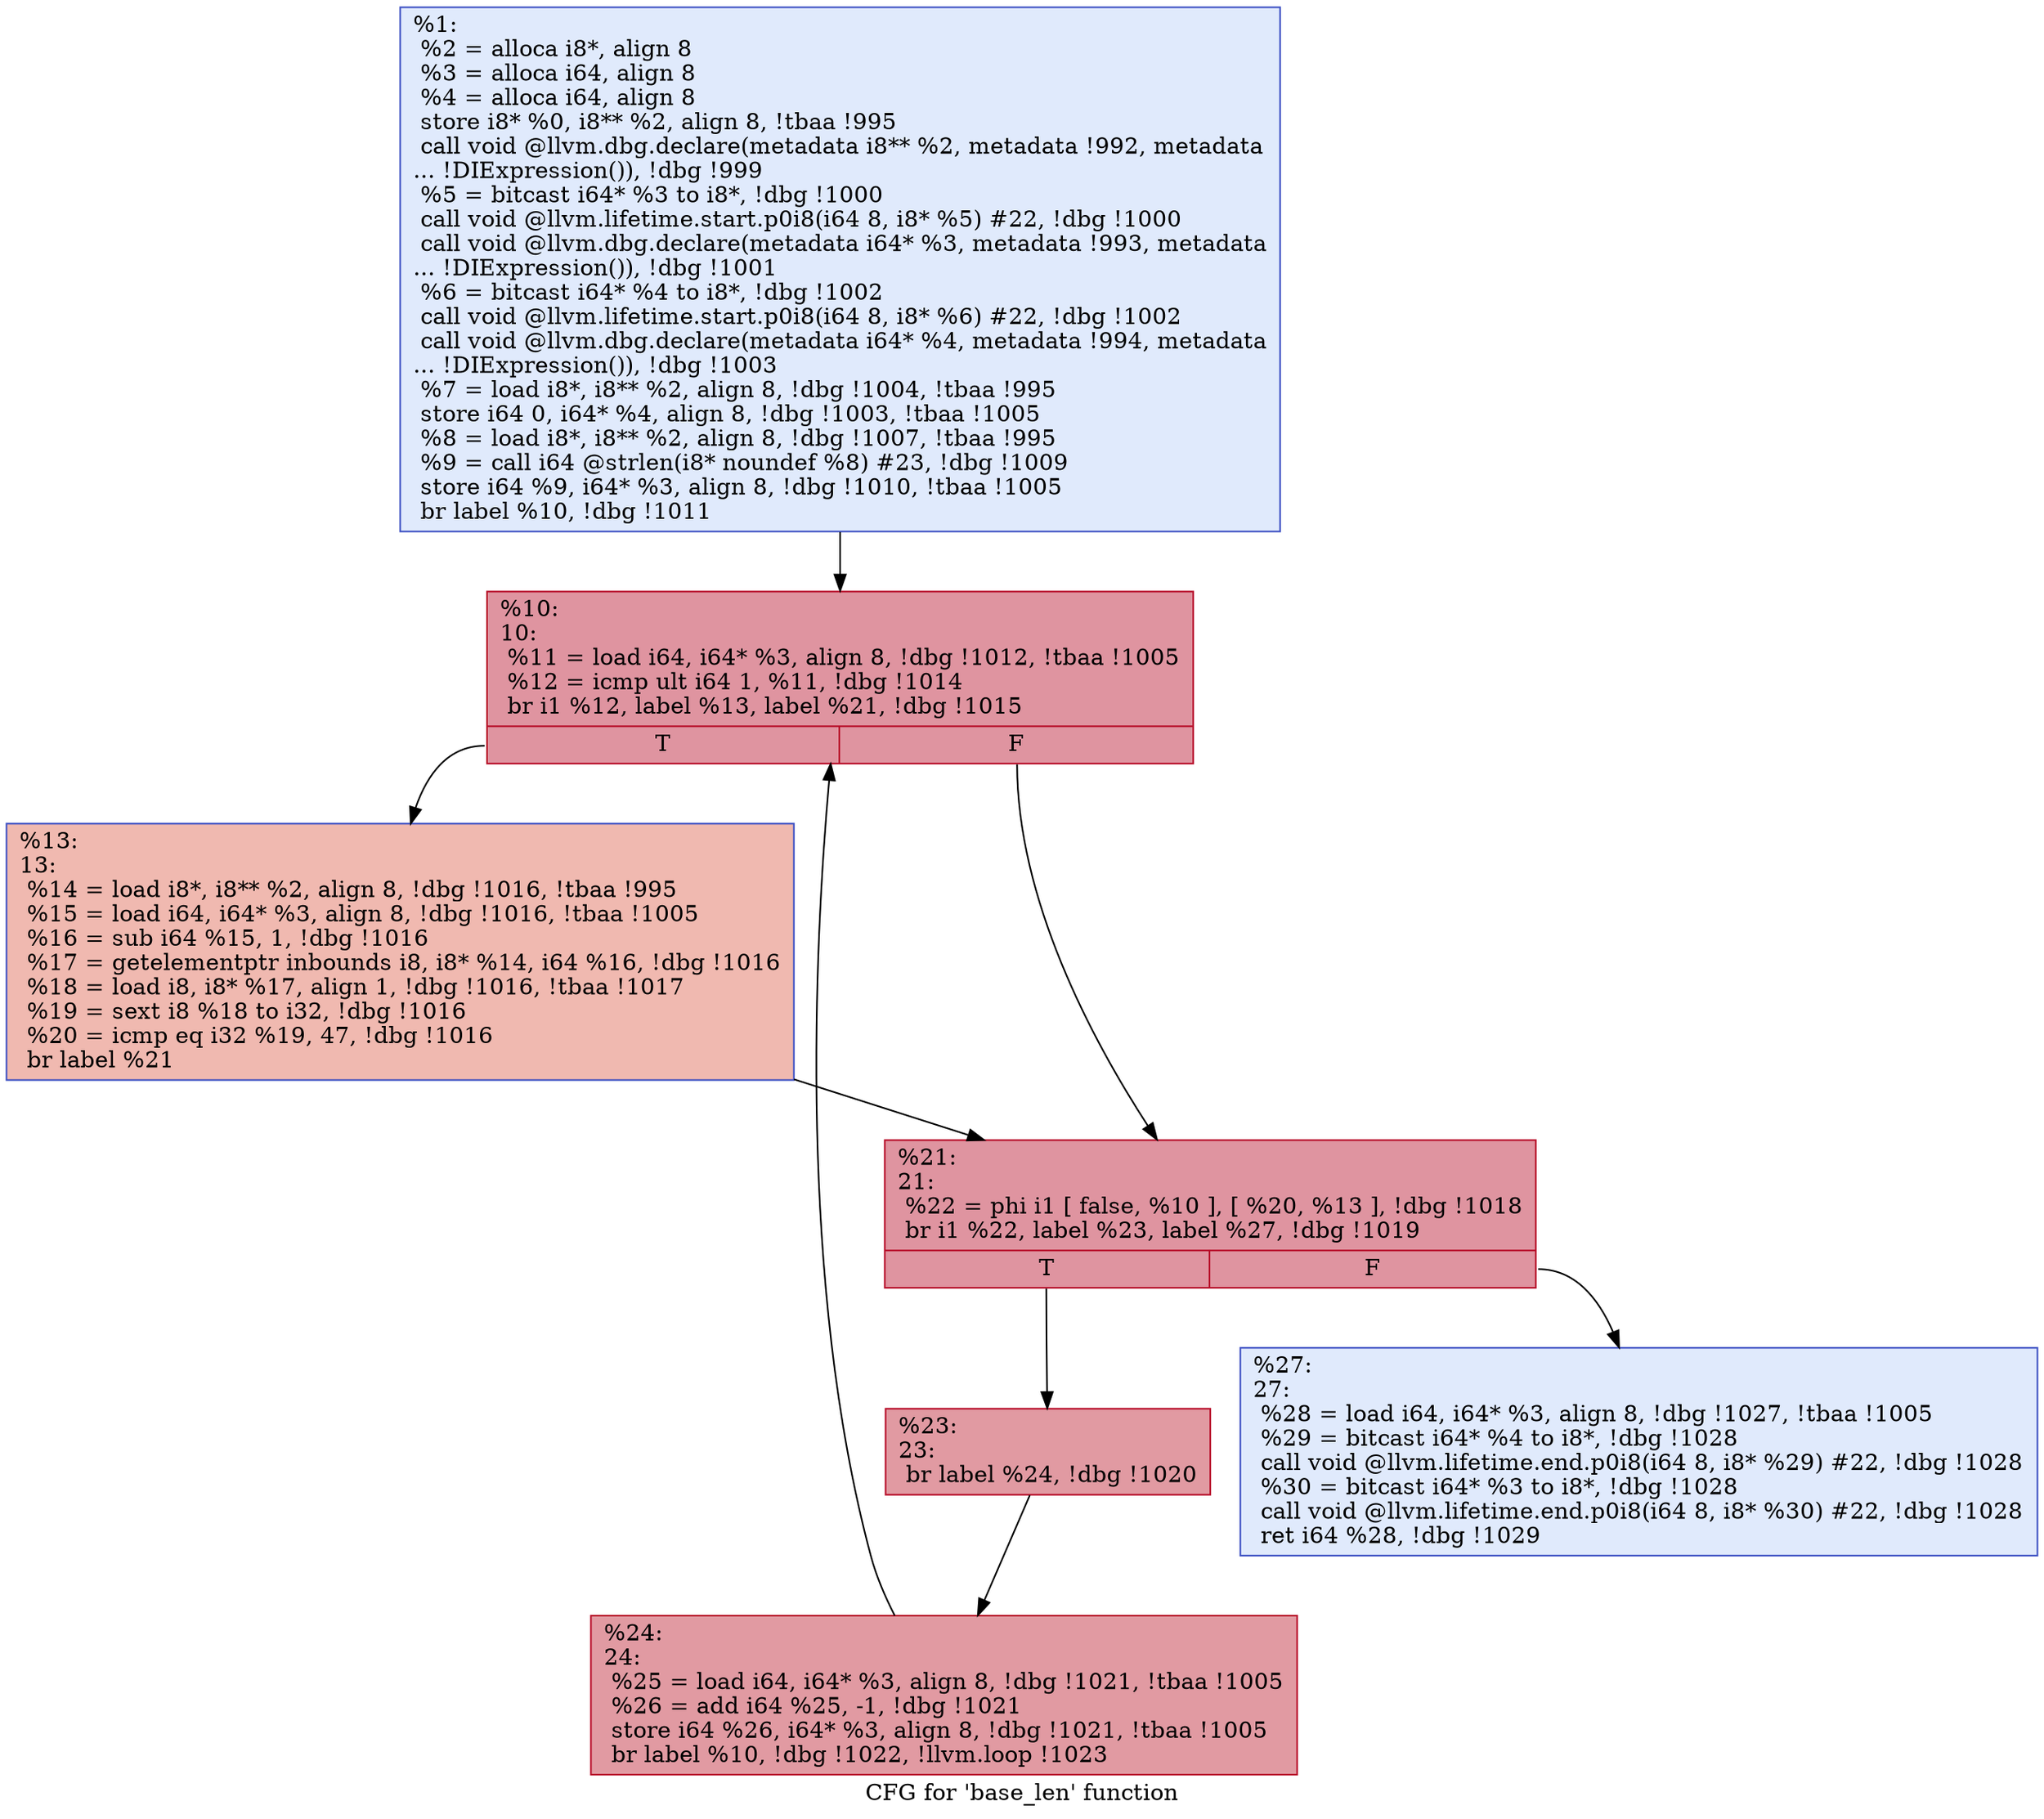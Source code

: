 digraph "CFG for 'base_len' function" {
	label="CFG for 'base_len' function";

	Node0x1350130 [shape=record,color="#3d50c3ff", style=filled, fillcolor="#b9d0f970",label="{%1:\l  %2 = alloca i8*, align 8\l  %3 = alloca i64, align 8\l  %4 = alloca i64, align 8\l  store i8* %0, i8** %2, align 8, !tbaa !995\l  call void @llvm.dbg.declare(metadata i8** %2, metadata !992, metadata\l... !DIExpression()), !dbg !999\l  %5 = bitcast i64* %3 to i8*, !dbg !1000\l  call void @llvm.lifetime.start.p0i8(i64 8, i8* %5) #22, !dbg !1000\l  call void @llvm.dbg.declare(metadata i64* %3, metadata !993, metadata\l... !DIExpression()), !dbg !1001\l  %6 = bitcast i64* %4 to i8*, !dbg !1002\l  call void @llvm.lifetime.start.p0i8(i64 8, i8* %6) #22, !dbg !1002\l  call void @llvm.dbg.declare(metadata i64* %4, metadata !994, metadata\l... !DIExpression()), !dbg !1003\l  %7 = load i8*, i8** %2, align 8, !dbg !1004, !tbaa !995\l  store i64 0, i64* %4, align 8, !dbg !1003, !tbaa !1005\l  %8 = load i8*, i8** %2, align 8, !dbg !1007, !tbaa !995\l  %9 = call i64 @strlen(i8* noundef %8) #23, !dbg !1009\l  store i64 %9, i64* %3, align 8, !dbg !1010, !tbaa !1005\l  br label %10, !dbg !1011\l}"];
	Node0x1350130 -> Node0x1353320;
	Node0x1353320 [shape=record,color="#b70d28ff", style=filled, fillcolor="#b70d2870",label="{%10:\l10:                                               \l  %11 = load i64, i64* %3, align 8, !dbg !1012, !tbaa !1005\l  %12 = icmp ult i64 1, %11, !dbg !1014\l  br i1 %12, label %13, label %21, !dbg !1015\l|{<s0>T|<s1>F}}"];
	Node0x1353320:s0 -> Node0x1353370;
	Node0x1353320:s1 -> Node0x13533c0;
	Node0x1353370 [shape=record,color="#3d50c3ff", style=filled, fillcolor="#de614d70",label="{%13:\l13:                                               \l  %14 = load i8*, i8** %2, align 8, !dbg !1016, !tbaa !995\l  %15 = load i64, i64* %3, align 8, !dbg !1016, !tbaa !1005\l  %16 = sub i64 %15, 1, !dbg !1016\l  %17 = getelementptr inbounds i8, i8* %14, i64 %16, !dbg !1016\l  %18 = load i8, i8* %17, align 1, !dbg !1016, !tbaa !1017\l  %19 = sext i8 %18 to i32, !dbg !1016\l  %20 = icmp eq i32 %19, 47, !dbg !1016\l  br label %21\l}"];
	Node0x1353370 -> Node0x13533c0;
	Node0x13533c0 [shape=record,color="#b70d28ff", style=filled, fillcolor="#b70d2870",label="{%21:\l21:                                               \l  %22 = phi i1 [ false, %10 ], [ %20, %13 ], !dbg !1018\l  br i1 %22, label %23, label %27, !dbg !1019\l|{<s0>T|<s1>F}}"];
	Node0x13533c0:s0 -> Node0x1353410;
	Node0x13533c0:s1 -> Node0x13534b0;
	Node0x1353410 [shape=record,color="#b70d28ff", style=filled, fillcolor="#bb1b2c70",label="{%23:\l23:                                               \l  br label %24, !dbg !1020\l}"];
	Node0x1353410 -> Node0x1353460;
	Node0x1353460 [shape=record,color="#b70d28ff", style=filled, fillcolor="#bb1b2c70",label="{%24:\l24:                                               \l  %25 = load i64, i64* %3, align 8, !dbg !1021, !tbaa !1005\l  %26 = add i64 %25, -1, !dbg !1021\l  store i64 %26, i64* %3, align 8, !dbg !1021, !tbaa !1005\l  br label %10, !dbg !1022, !llvm.loop !1023\l}"];
	Node0x1353460 -> Node0x1353320;
	Node0x13534b0 [shape=record,color="#3d50c3ff", style=filled, fillcolor="#b9d0f970",label="{%27:\l27:                                               \l  %28 = load i64, i64* %3, align 8, !dbg !1027, !tbaa !1005\l  %29 = bitcast i64* %4 to i8*, !dbg !1028\l  call void @llvm.lifetime.end.p0i8(i64 8, i8* %29) #22, !dbg !1028\l  %30 = bitcast i64* %3 to i8*, !dbg !1028\l  call void @llvm.lifetime.end.p0i8(i64 8, i8* %30) #22, !dbg !1028\l  ret i64 %28, !dbg !1029\l}"];
}
